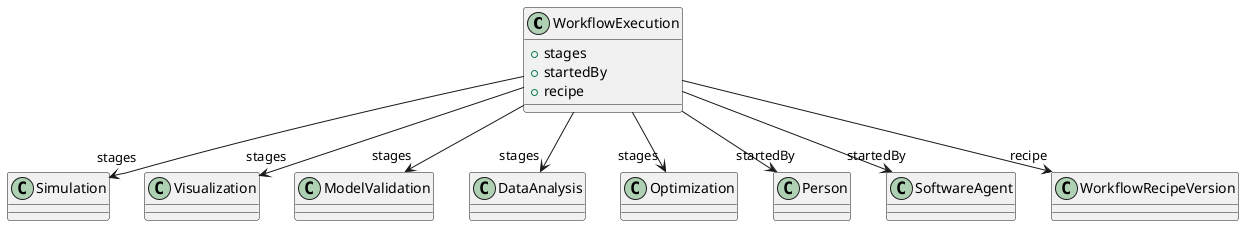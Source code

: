 @startuml
class WorkflowExecution {
+stages
+startedBy
+recipe

}
WorkflowExecution -d-> "stages" Simulation
WorkflowExecution -d-> "stages" Visualization
WorkflowExecution -d-> "stages" ModelValidation
WorkflowExecution -d-> "stages" DataAnalysis
WorkflowExecution -d-> "stages" Optimization
WorkflowExecution -d-> "startedBy" Person
WorkflowExecution -d-> "startedBy" SoftwareAgent
WorkflowExecution -d-> "recipe" WorkflowRecipeVersion

@enduml
